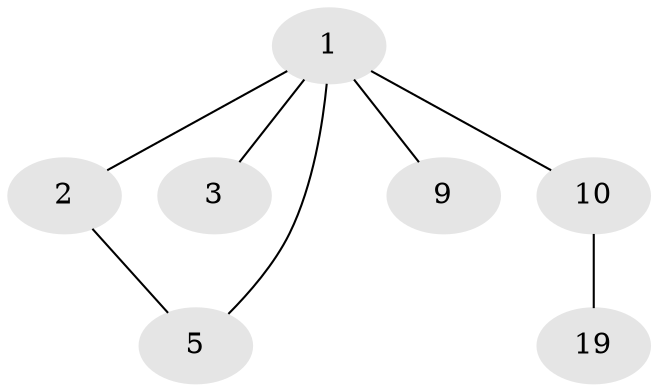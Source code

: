 // Generated by graph-tools (version 1.1) at 2025/46/02/15/25 05:46:28]
// undirected, 7 vertices, 7 edges
graph export_dot {
graph [start="1"]
  node [color=gray90,style=filled];
  1 [super="+6+7+8+13+16"];
  2 [super="+4+18"];
  3 [super="+17+20"];
  5 [super="+12"];
  9 [super="+11+13"];
  10 [super="+14"];
  19 [super="+11+12"];
  1 -- 2;
  1 -- 3;
  1 -- 5;
  1 -- 9;
  1 -- 10;
  2 -- 5;
  10 -- 19;
}
